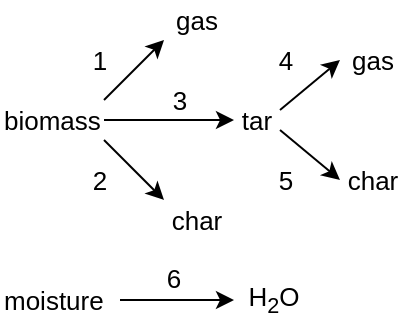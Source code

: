 <mxfile version="13.5.3" type="device"><diagram id="YqewoNO8xciqlhnqd9fQ" name="Page-1"><mxGraphModel dx="829" dy="1106" grid="1" gridSize="10" guides="1" tooltips="1" connect="1" arrows="1" fold="1" page="1" pageScale="1" pageWidth="850" pageHeight="1100" math="0" shadow="0"><root><mxCell id="0"/><mxCell id="1" parent="0"/><mxCell id="680EDh_6vEN8ovo9hYCU-1" value="biomass" style="text;html=1;strokeColor=none;fillColor=none;align=left;verticalAlign=middle;whiteSpace=wrap;rounded=0;fontSize=13;" parent="1" vertex="1"><mxGeometry x="10" y="70" width="52" height="20" as="geometry"/></mxCell><mxCell id="680EDh_6vEN8ovo9hYCU-2" value="gas" style="text;html=1;strokeColor=none;fillColor=none;align=center;verticalAlign=middle;whiteSpace=wrap;rounded=0;fontSize=13;" parent="1" vertex="1"><mxGeometry x="92" y="20" width="33" height="20" as="geometry"/></mxCell><mxCell id="680EDh_6vEN8ovo9hYCU-4" value="tar" style="text;html=1;strokeColor=none;fillColor=none;align=center;verticalAlign=middle;whiteSpace=wrap;rounded=0;fontSize=13;" parent="1" vertex="1"><mxGeometry x="127" y="70" width="23" height="20" as="geometry"/></mxCell><mxCell id="680EDh_6vEN8ovo9hYCU-5" value="char" style="text;html=1;strokeColor=none;fillColor=none;align=center;verticalAlign=middle;whiteSpace=wrap;rounded=0;fontSize=13;" parent="1" vertex="1"><mxGeometry x="92" y="120" width="33" height="20" as="geometry"/></mxCell><mxCell id="680EDh_6vEN8ovo9hYCU-6" value="gas" style="text;html=1;strokeColor=none;fillColor=none;align=center;verticalAlign=middle;whiteSpace=wrap;rounded=0;fontSize=13;" parent="1" vertex="1"><mxGeometry x="180" y="40" width="33" height="20" as="geometry"/></mxCell><mxCell id="680EDh_6vEN8ovo9hYCU-7" value="char" style="text;html=1;strokeColor=none;fillColor=none;align=center;verticalAlign=middle;whiteSpace=wrap;rounded=0;fontSize=13;" parent="1" vertex="1"><mxGeometry x="180" y="100" width="33" height="20" as="geometry"/></mxCell><mxCell id="680EDh_6vEN8ovo9hYCU-8" value="" style="endArrow=classic;html=1;entryX=0;entryY=0.5;entryDx=0;entryDy=0;fontSize=13;" parent="1" target="680EDh_6vEN8ovo9hYCU-4" edge="1"><mxGeometry width="50" height="50" relative="1" as="geometry"><mxPoint x="62" y="80" as="sourcePoint"/><mxPoint x="330" y="210" as="targetPoint"/></mxGeometry></mxCell><mxCell id="680EDh_6vEN8ovo9hYCU-9" value="" style="endArrow=classic;html=1;entryX=0;entryY=1;entryDx=0;entryDy=0;exitX=1;exitY=0;exitDx=0;exitDy=0;fontSize=13;" parent="1" source="680EDh_6vEN8ovo9hYCU-1" target="680EDh_6vEN8ovo9hYCU-2" edge="1"><mxGeometry width="50" height="50" relative="1" as="geometry"><mxPoint x="280" y="260" as="sourcePoint"/><mxPoint x="330" y="210" as="targetPoint"/></mxGeometry></mxCell><mxCell id="680EDh_6vEN8ovo9hYCU-10" value="" style="endArrow=classic;html=1;exitX=1;exitY=1;exitDx=0;exitDy=0;entryX=0;entryY=0;entryDx=0;entryDy=0;fontSize=13;" parent="1" source="680EDh_6vEN8ovo9hYCU-1" target="680EDh_6vEN8ovo9hYCU-5" edge="1"><mxGeometry width="50" height="50" relative="1" as="geometry"><mxPoint x="280" y="260" as="sourcePoint"/><mxPoint x="330" y="210" as="targetPoint"/></mxGeometry></mxCell><mxCell id="680EDh_6vEN8ovo9hYCU-11" value="" style="endArrow=classic;html=1;entryX=0;entryY=0.5;entryDx=0;entryDy=0;exitX=1;exitY=0.25;exitDx=0;exitDy=0;fontSize=13;" parent="1" source="680EDh_6vEN8ovo9hYCU-4" target="680EDh_6vEN8ovo9hYCU-6" edge="1"><mxGeometry width="50" height="50" relative="1" as="geometry"><mxPoint x="290" y="260" as="sourcePoint"/><mxPoint x="340" y="210" as="targetPoint"/></mxGeometry></mxCell><mxCell id="680EDh_6vEN8ovo9hYCU-12" value="" style="endArrow=classic;html=1;exitX=1;exitY=0.75;exitDx=0;exitDy=0;fontSize=13;" parent="1" source="680EDh_6vEN8ovo9hYCU-4" edge="1"><mxGeometry width="50" height="50" relative="1" as="geometry"><mxPoint x="290" y="260" as="sourcePoint"/><mxPoint x="180" y="110" as="targetPoint"/></mxGeometry></mxCell><mxCell id="680EDh_6vEN8ovo9hYCU-14" value="1" style="text;html=1;strokeColor=none;fillColor=none;align=center;verticalAlign=middle;whiteSpace=wrap;rounded=0;fontSize=13;" parent="1" vertex="1"><mxGeometry x="50" y="40" width="20" height="20" as="geometry"/></mxCell><mxCell id="680EDh_6vEN8ovo9hYCU-15" value="2" style="text;html=1;strokeColor=none;fillColor=none;align=center;verticalAlign=middle;whiteSpace=wrap;rounded=0;fontSize=13;" parent="1" vertex="1"><mxGeometry x="50" y="100" width="20" height="20" as="geometry"/></mxCell><mxCell id="680EDh_6vEN8ovo9hYCU-16" value="3" style="text;html=1;strokeColor=none;fillColor=none;align=center;verticalAlign=middle;whiteSpace=wrap;rounded=0;fontSize=13;" parent="1" vertex="1"><mxGeometry x="90" y="60" width="20" height="20" as="geometry"/></mxCell><mxCell id="680EDh_6vEN8ovo9hYCU-17" value="4" style="text;html=1;strokeColor=none;fillColor=none;align=center;verticalAlign=middle;whiteSpace=wrap;rounded=0;fontSize=13;" parent="1" vertex="1"><mxGeometry x="143" y="40" width="20" height="20" as="geometry"/></mxCell><mxCell id="680EDh_6vEN8ovo9hYCU-18" value="5" style="text;html=1;strokeColor=none;fillColor=none;align=center;verticalAlign=middle;whiteSpace=wrap;rounded=0;fontSize=13;" parent="1" vertex="1"><mxGeometry x="143" y="100" width="20" height="20" as="geometry"/></mxCell><mxCell id="juVaVeutqsA8oksswxpc-2" style="edgeStyle=orthogonalEdgeStyle;rounded=0;orthogonalLoop=1;jettySize=auto;html=1;fontSize=13;entryX=0;entryY=0.5;entryDx=0;entryDy=0;" edge="1" parent="1" source="juVaVeutqsA8oksswxpc-1" target="juVaVeutqsA8oksswxpc-3"><mxGeometry relative="1" as="geometry"><mxPoint x="130" y="170" as="targetPoint"/></mxGeometry></mxCell><mxCell id="juVaVeutqsA8oksswxpc-1" value="moisture" style="text;html=1;strokeColor=none;fillColor=none;align=left;verticalAlign=middle;whiteSpace=wrap;rounded=0;fontSize=13;" vertex="1" parent="1"><mxGeometry x="10" y="160" width="60" height="20" as="geometry"/></mxCell><mxCell id="juVaVeutqsA8oksswxpc-3" value="H&lt;sub&gt;2&lt;/sub&gt;O" style="text;html=1;strokeColor=none;fillColor=none;align=center;verticalAlign=middle;whiteSpace=wrap;rounded=0;fontSize=13;" vertex="1" parent="1"><mxGeometry x="127" y="160" width="40" height="20" as="geometry"/></mxCell><mxCell id="juVaVeutqsA8oksswxpc-4" value="6" style="text;html=1;strokeColor=none;fillColor=none;align=center;verticalAlign=middle;whiteSpace=wrap;rounded=0;fontSize=13;" vertex="1" parent="1"><mxGeometry x="87" y="149" width="20" height="20" as="geometry"/></mxCell></root></mxGraphModel></diagram></mxfile>